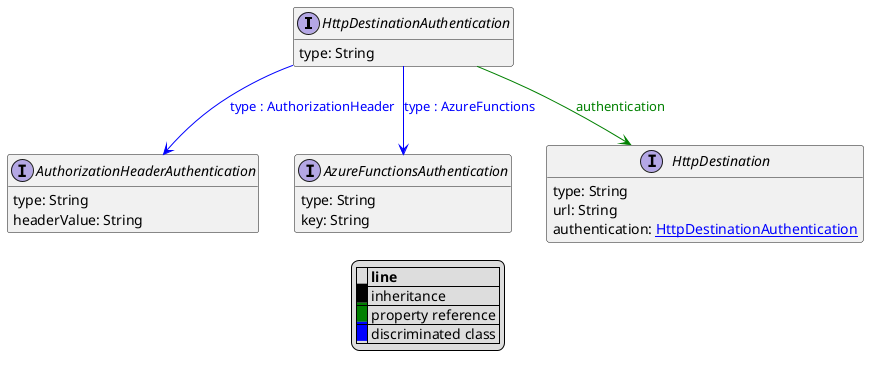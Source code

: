 @startuml

hide empty fields
hide empty methods
legend
|= |= line |
|<back:black>   </back>| inheritance |
|<back:green>   </back>| property reference |
|<back:blue>   </back>| discriminated class |
endlegend
interface HttpDestinationAuthentication [[HttpDestinationAuthentication.svg]]  {
    type: String
}


interface AuthorizationHeaderAuthentication [[AuthorizationHeaderAuthentication.svg]]  {
    type: String
    headerValue: String
}
interface AzureFunctionsAuthentication [[AzureFunctionsAuthentication.svg]]  {
    type: String
    key: String
}
interface HttpDestination [[HttpDestination.svg]]  {
    type: String
    url: String
    authentication: [[HttpDestinationAuthentication.svg HttpDestinationAuthentication]]
}
HttpDestinationAuthentication --> AuthorizationHeaderAuthentication #blue;text:blue : "type : AuthorizationHeader"
HttpDestinationAuthentication --> AzureFunctionsAuthentication #blue;text:blue : "type : AzureFunctions"
HttpDestinationAuthentication --> HttpDestination #green;text:green : "authentication"
@enduml
